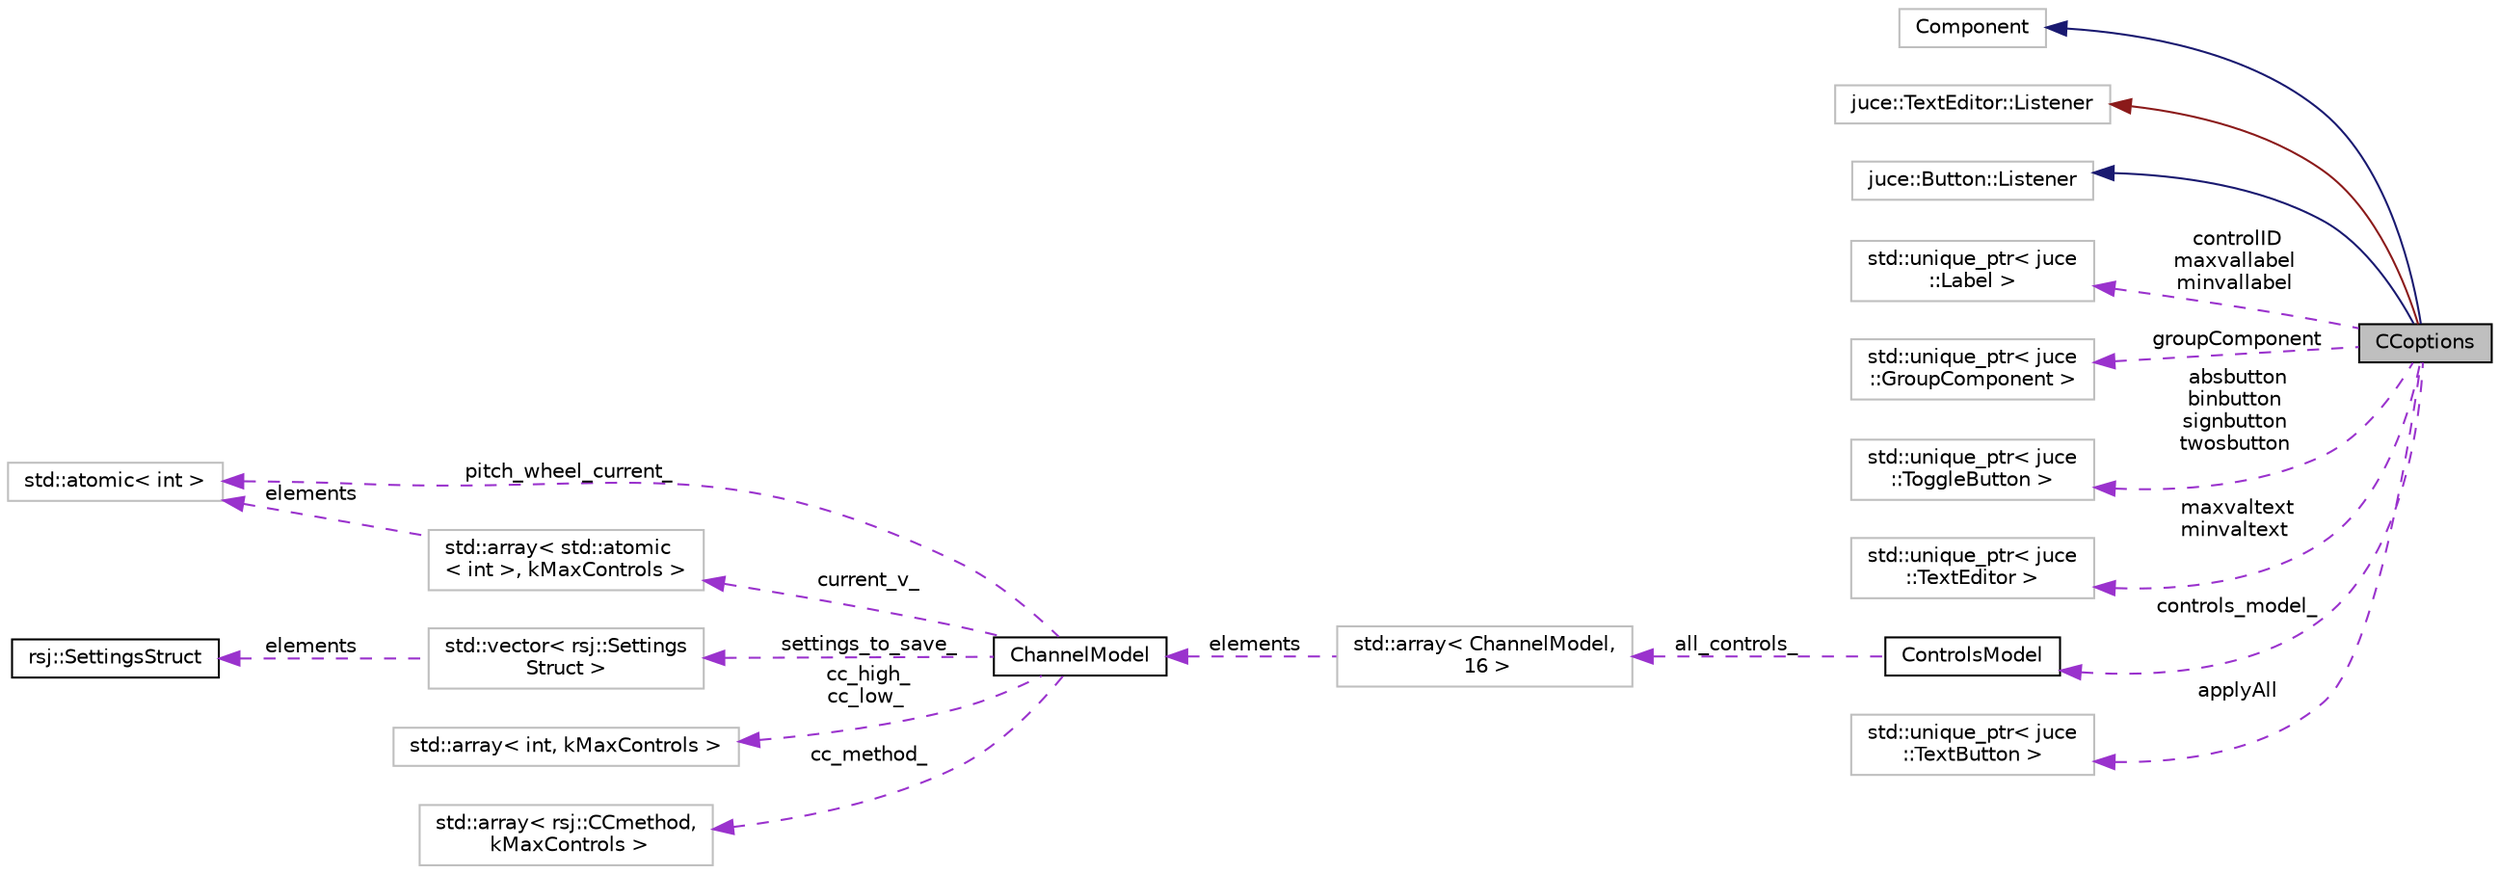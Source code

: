 digraph "CCoptions"
{
 // INTERACTIVE_SVG=YES
 // LATEX_PDF_SIZE
  edge [fontname="Helvetica",fontsize="10",labelfontname="Helvetica",labelfontsize="10"];
  node [fontname="Helvetica",fontsize="10",shape=record];
  rankdir="LR";
  Node1 [label="CCoptions",height=0.2,width=0.4,color="black", fillcolor="grey75", style="filled", fontcolor="black",tooltip=" "];
  Node2 -> Node1 [dir="back",color="midnightblue",fontsize="10",style="solid",fontname="Helvetica"];
  Node2 [label="Component",height=0.2,width=0.4,color="grey75", fillcolor="white", style="filled",tooltip=" "];
  Node3 -> Node1 [dir="back",color="firebrick4",fontsize="10",style="solid",fontname="Helvetica"];
  Node3 [label="juce::TextEditor::Listener",height=0.2,width=0.4,color="grey75", fillcolor="white", style="filled",tooltip=" "];
  Node4 -> Node1 [dir="back",color="midnightblue",fontsize="10",style="solid",fontname="Helvetica"];
  Node4 [label="juce::Button::Listener",height=0.2,width=0.4,color="grey75", fillcolor="white", style="filled",tooltip=" "];
  Node5 -> Node1 [dir="back",color="darkorchid3",fontsize="10",style="dashed",label=" controlID\nmaxvallabel\nminvallabel" ,fontname="Helvetica"];
  Node5 [label="std::unique_ptr\< juce\l::Label \>",height=0.2,width=0.4,color="grey75", fillcolor="white", style="filled",tooltip=" "];
  Node6 -> Node1 [dir="back",color="darkorchid3",fontsize="10",style="dashed",label=" groupComponent" ,fontname="Helvetica"];
  Node6 [label="std::unique_ptr\< juce\l::GroupComponent \>",height=0.2,width=0.4,color="grey75", fillcolor="white", style="filled",tooltip=" "];
  Node7 -> Node1 [dir="back",color="darkorchid3",fontsize="10",style="dashed",label=" absbutton\nbinbutton\nsignbutton\ntwosbutton" ,fontname="Helvetica"];
  Node7 [label="std::unique_ptr\< juce\l::ToggleButton \>",height=0.2,width=0.4,color="grey75", fillcolor="white", style="filled",tooltip=" "];
  Node8 -> Node1 [dir="back",color="darkorchid3",fontsize="10",style="dashed",label=" maxvaltext\nminvaltext" ,fontname="Helvetica"];
  Node8 [label="std::unique_ptr\< juce\l::TextEditor \>",height=0.2,width=0.4,color="grey75", fillcolor="white", style="filled",tooltip=" "];
  Node9 -> Node1 [dir="back",color="darkorchid3",fontsize="10",style="dashed",label=" controls_model_" ,fontname="Helvetica"];
  Node9 [label="ControlsModel",height=0.2,width=0.4,color="black", fillcolor="white", style="filled",URL="$class_controls_model.html",tooltip=" "];
  Node10 -> Node9 [dir="back",color="darkorchid3",fontsize="10",style="dashed",label=" all_controls_" ,fontname="Helvetica"];
  Node10 [label="std::array\< ChannelModel,\l 16 \>",height=0.2,width=0.4,color="grey75", fillcolor="white", style="filled",tooltip=" "];
  Node11 -> Node10 [dir="back",color="darkorchid3",fontsize="10",style="dashed",label=" elements" ,fontname="Helvetica"];
  Node11 [label="ChannelModel",height=0.2,width=0.4,color="black", fillcolor="white", style="filled",URL="$class_channel_model.html",tooltip=" "];
  Node12 -> Node11 [dir="back",color="darkorchid3",fontsize="10",style="dashed",label=" pitch_wheel_current_" ,fontname="Helvetica"];
  Node12 [label="std::atomic\< int \>",height=0.2,width=0.4,color="grey75", fillcolor="white", style="filled",tooltip=" "];
  Node13 -> Node11 [dir="back",color="darkorchid3",fontsize="10",style="dashed",label=" settings_to_save_" ,fontname="Helvetica"];
  Node13 [label="std::vector\< rsj::Settings\lStruct \>",height=0.2,width=0.4,color="grey75", fillcolor="white", style="filled",tooltip=" "];
  Node14 -> Node13 [dir="back",color="darkorchid3",fontsize="10",style="dashed",label=" elements" ,fontname="Helvetica"];
  Node14 [label="rsj::SettingsStruct",height=0.2,width=0.4,color="black", fillcolor="white", style="filled",URL="$structrsj_1_1_settings_struct.html",tooltip=" "];
  Node15 -> Node11 [dir="back",color="darkorchid3",fontsize="10",style="dashed",label=" current_v_" ,fontname="Helvetica"];
  Node15 [label="std::array\< std::atomic\l\< int \>, kMaxControls \>",height=0.2,width=0.4,color="grey75", fillcolor="white", style="filled",tooltip=" "];
  Node12 -> Node15 [dir="back",color="darkorchid3",fontsize="10",style="dashed",label=" elements" ,fontname="Helvetica"];
  Node16 -> Node11 [dir="back",color="darkorchid3",fontsize="10",style="dashed",label=" cc_high_\ncc_low_" ,fontname="Helvetica"];
  Node16 [label="std::array\< int, kMaxControls \>",height=0.2,width=0.4,color="grey75", fillcolor="white", style="filled",tooltip=" "];
  Node17 -> Node11 [dir="back",color="darkorchid3",fontsize="10",style="dashed",label=" cc_method_" ,fontname="Helvetica"];
  Node17 [label="std::array\< rsj::CCmethod,\l kMaxControls \>",height=0.2,width=0.4,color="grey75", fillcolor="white", style="filled",tooltip=" "];
  Node18 -> Node1 [dir="back",color="darkorchid3",fontsize="10",style="dashed",label=" applyAll" ,fontname="Helvetica"];
  Node18 [label="std::unique_ptr\< juce\l::TextButton \>",height=0.2,width=0.4,color="grey75", fillcolor="white", style="filled",tooltip=" "];
}
